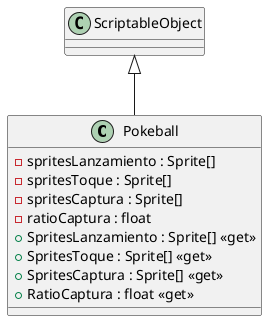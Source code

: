 @startuml
class Pokeball {
    - spritesLanzamiento : Sprite[]
    - spritesToque : Sprite[]
    - spritesCaptura : Sprite[]
    - ratioCaptura : float
    + SpritesLanzamiento : Sprite[] <<get>>
    + SpritesToque : Sprite[] <<get>>
    + SpritesCaptura : Sprite[] <<get>>
    + RatioCaptura : float <<get>>
}
ScriptableObject <|-- Pokeball
@enduml
